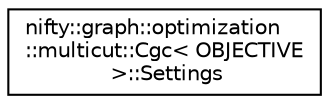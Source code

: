 digraph "Graphical Class Hierarchy"
{
  edge [fontname="Helvetica",fontsize="10",labelfontname="Helvetica",labelfontsize="10"];
  node [fontname="Helvetica",fontsize="10",shape=record];
  rankdir="LR";
  Node1 [label="nifty::graph::optimization\l::multicut::Cgc\< OBJECTIVE\l \>::Settings",height=0.2,width=0.4,color="black", fillcolor="white", style="filled",URL="$structnifty_1_1graph_1_1optimization_1_1multicut_1_1Cgc_1_1Settings.html"];
}

